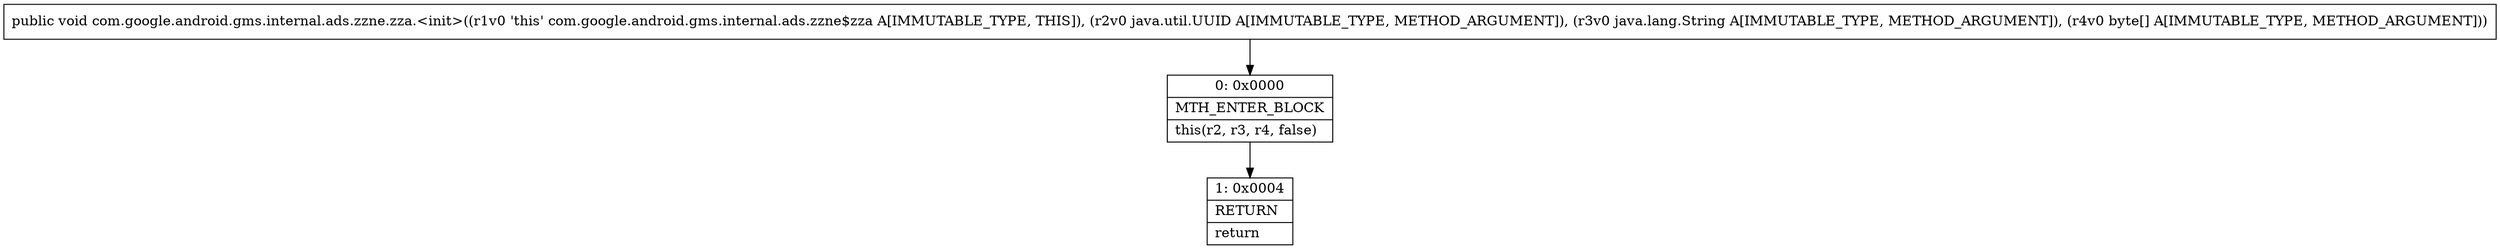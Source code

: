 digraph "CFG forcom.google.android.gms.internal.ads.zzne.zza.\<init\>(Ljava\/util\/UUID;Ljava\/lang\/String;[B)V" {
Node_0 [shape=record,label="{0\:\ 0x0000|MTH_ENTER_BLOCK\l|this(r2, r3, r4, false)\l}"];
Node_1 [shape=record,label="{1\:\ 0x0004|RETURN\l|return\l}"];
MethodNode[shape=record,label="{public void com.google.android.gms.internal.ads.zzne.zza.\<init\>((r1v0 'this' com.google.android.gms.internal.ads.zzne$zza A[IMMUTABLE_TYPE, THIS]), (r2v0 java.util.UUID A[IMMUTABLE_TYPE, METHOD_ARGUMENT]), (r3v0 java.lang.String A[IMMUTABLE_TYPE, METHOD_ARGUMENT]), (r4v0 byte[] A[IMMUTABLE_TYPE, METHOD_ARGUMENT])) }"];
MethodNode -> Node_0;
Node_0 -> Node_1;
}

